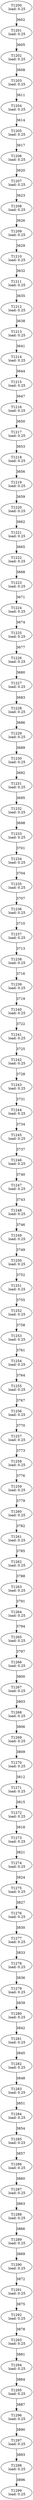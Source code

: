 digraph taskgraph {
	T1200 [label= "T1200\n load: 0.25"];
	T1201 [label= "T1201\n load: 0.25"];
	T1200 -> T1201[label=3602];
	T1202 [label= "T1202\n load: 0.25"];
	T1201 -> T1202[label=3605];
	T1203 [label= "T1203\n load: 0.25"];
	T1202 -> T1203[label=3608];
	T1204 [label= "T1204\n load: 0.25"];
	T1203 -> T1204[label=3611];
	T1205 [label= "T1205\n load: 0.25"];
	T1204 -> T1205[label=3614];
	T1206 [label= "T1206\n load: 0.25"];
	T1205 -> T1206[label=3617];
	T1207 [label= "T1207\n load: 0.25"];
	T1206 -> T1207[label=3620];
	T1208 [label= "T1208\n load: 0.25"];
	T1207 -> T1208[label=3623];
	T1209 [label= "T1209\n load: 0.25"];
	T1208 -> T1209[label=3626];
	T1210 [label= "T1210\n load: 0.25"];
	T1209 -> T1210[label=3629];
	T1211 [label= "T1211\n load: 0.25"];
	T1210 -> T1211[label=3632];
	T1212 [label= "T1212\n load: 0.25"];
	T1211 -> T1212[label=3635];
	T1213 [label= "T1213\n load: 0.25"];
	T1212 -> T1213[label=3638];
	T1214 [label= "T1214\n load: 0.25"];
	T1213 -> T1214[label=3641];
	T1215 [label= "T1215\n load: 0.25"];
	T1214 -> T1215[label=3644];
	T1216 [label= "T1216\n load: 0.25"];
	T1215 -> T1216[label=3647];
	T1217 [label= "T1217\n load: 0.25"];
	T1216 -> T1217[label=3650];
	T1218 [label= "T1218\n load: 0.25"];
	T1217 -> T1218[label=3653];
	T1219 [label= "T1219\n load: 0.25"];
	T1218 -> T1219[label=3656];
	T1220 [label= "T1220\n load: 0.25"];
	T1219 -> T1220[label=3659];
	T1221 [label= "T1221\n load: 0.25"];
	T1220 -> T1221[label=3662];
	T1222 [label= "T1222\n load: 0.25"];
	T1221 -> T1222[label=3665];
	T1223 [label= "T1223\n load: 0.25"];
	T1222 -> T1223[label=3668];
	T1224 [label= "T1224\n load: 0.25"];
	T1223 -> T1224[label=3671];
	T1225 [label= "T1225\n load: 0.25"];
	T1224 -> T1225[label=3674];
	T1226 [label= "T1226\n load: 0.25"];
	T1225 -> T1226[label=3677];
	T1227 [label= "T1227\n load: 0.25"];
	T1226 -> T1227[label=3680];
	T1228 [label= "T1228\n load: 0.25"];
	T1227 -> T1228[label=3683];
	T1229 [label= "T1229\n load: 0.25"];
	T1228 -> T1229[label=3686];
	T1230 [label= "T1230\n load: 0.25"];
	T1229 -> T1230[label=3689];
	T1231 [label= "T1231\n load: 0.25"];
	T1230 -> T1231[label=3692];
	T1232 [label= "T1232\n load: 0.25"];
	T1231 -> T1232[label=3695];
	T1233 [label= "T1233\n load: 0.25"];
	T1232 -> T1233[label=3698];
	T1234 [label= "T1234\n load: 0.25"];
	T1233 -> T1234[label=3701];
	T1235 [label= "T1235\n load: 0.25"];
	T1234 -> T1235[label=3704];
	T1236 [label= "T1236\n load: 0.25"];
	T1235 -> T1236[label=3707];
	T1237 [label= "T1237\n load: 0.25"];
	T1236 -> T1237[label=3710];
	T1238 [label= "T1238\n load: 0.25"];
	T1237 -> T1238[label=3713];
	T1239 [label= "T1239\n load: 0.25"];
	T1238 -> T1239[label=3716];
	T1240 [label= "T1240\n load: 0.25"];
	T1239 -> T1240[label=3719];
	T1241 [label= "T1241\n load: 0.25"];
	T1240 -> T1241[label=3722];
	T1242 [label= "T1242\n load: 0.25"];
	T1241 -> T1242[label=3725];
	T1243 [label= "T1243\n load: 0.25"];
	T1242 -> T1243[label=3728];
	T1244 [label= "T1244\n load: 0.25"];
	T1243 -> T1244[label=3731];
	T1245 [label= "T1245\n load: 0.25"];
	T1244 -> T1245[label=3734];
	T1246 [label= "T1246\n load: 0.25"];
	T1245 -> T1246[label=3737];
	T1247 [label= "T1247\n load: 0.25"];
	T1246 -> T1247[label=3740];
	T1248 [label= "T1248\n load: 0.25"];
	T1247 -> T1248[label=3743];
	T1249 [label= "T1249\n load: 0.25"];
	T1248 -> T1249[label=3746];
	T1250 [label= "T1250\n load: 0.25"];
	T1249 -> T1250[label=3749];
	T1251 [label= "T1251\n load: 0.25"];
	T1250 -> T1251[label=3752];
	T1252 [label= "T1252\n load: 0.25"];
	T1251 -> T1252[label=3755];
	T1253 [label= "T1253\n load: 0.25"];
	T1252 -> T1253[label=3758];
	T1254 [label= "T1254\n load: 0.25"];
	T1253 -> T1254[label=3761];
	T1255 [label= "T1255\n load: 0.25"];
	T1254 -> T1255[label=3764];
	T1256 [label= "T1256\n load: 0.25"];
	T1255 -> T1256[label=3767];
	T1257 [label= "T1257\n load: 0.25"];
	T1256 -> T1257[label=3770];
	T1258 [label= "T1258\n load: 0.25"];
	T1257 -> T1258[label=3773];
	T1259 [label= "T1259\n load: 0.25"];
	T1258 -> T1259[label=3776];
	T1260 [label= "T1260\n load: 0.25"];
	T1259 -> T1260[label=3779];
	T1261 [label= "T1261\n load: 0.25"];
	T1260 -> T1261[label=3782];
	T1262 [label= "T1262\n load: 0.25"];
	T1261 -> T1262[label=3785];
	T1263 [label= "T1263\n load: 0.25"];
	T1262 -> T1263[label=3788];
	T1264 [label= "T1264\n load: 0.25"];
	T1263 -> T1264[label=3791];
	T1265 [label= "T1265\n load: 0.25"];
	T1264 -> T1265[label=3794];
	T1266 [label= "T1266\n load: 0.25"];
	T1265 -> T1266[label=3797];
	T1267 [label= "T1267\n load: 0.25"];
	T1266 -> T1267[label=3800];
	T1268 [label= "T1268\n load: 0.25"];
	T1267 -> T1268[label=3803];
	T1269 [label= "T1269\n load: 0.25"];
	T1268 -> T1269[label=3806];
	T1270 [label= "T1270\n load: 0.25"];
	T1269 -> T1270[label=3809];
	T1271 [label= "T1271\n load: 0.25"];
	T1270 -> T1271[label=3812];
	T1272 [label= "T1272\n load: 0.25"];
	T1271 -> T1272[label=3815];
	T1273 [label= "T1273\n load: 0.25"];
	T1272 -> T1273[label=3818];
	T1274 [label= "T1274\n load: 0.25"];
	T1273 -> T1274[label=3821];
	T1275 [label= "T1275\n load: 0.25"];
	T1274 -> T1275[label=3824];
	T1276 [label= "T1276\n load: 0.25"];
	T1275 -> T1276[label=3827];
	T1277 [label= "T1277\n load: 0.25"];
	T1276 -> T1277[label=3830];
	T1278 [label= "T1278\n load: 0.25"];
	T1277 -> T1278[label=3833];
	T1279 [label= "T1279\n load: 0.25"];
	T1278 -> T1279[label=3836];
	T1280 [label= "T1280\n load: 0.25"];
	T1279 -> T1280[label=3839];
	T1281 [label= "T1281\n load: 0.25"];
	T1280 -> T1281[label=3842];
	T1282 [label= "T1282\n load: 0.25"];
	T1281 -> T1282[label=3845];
	T1283 [label= "T1283\n load: 0.25"];
	T1282 -> T1283[label=3848];
	T1284 [label= "T1284\n load: 0.25"];
	T1283 -> T1284[label=3851];
	T1285 [label= "T1285\n load: 0.25"];
	T1284 -> T1285[label=3854];
	T1286 [label= "T1286\n load: 0.25"];
	T1285 -> T1286[label=3857];
	T1287 [label= "T1287\n load: 0.25"];
	T1286 -> T1287[label=3860];
	T1288 [label= "T1288\n load: 0.25"];
	T1287 -> T1288[label=3863];
	T1289 [label= "T1289\n load: 0.25"];
	T1288 -> T1289[label=3866];
	T1290 [label= "T1290\n load: 0.25"];
	T1289 -> T1290[label=3869];
	T1291 [label= "T1291\n load: 0.25"];
	T1290 -> T1291[label=3872];
	T1292 [label= "T1292\n load: 0.25"];
	T1291 -> T1292[label=3875];
	T1293 [label= "T1293\n load: 0.25"];
	T1292 -> T1293[label=3878];
	T1294 [label= "T1294\n load: 0.25"];
	T1293 -> T1294[label=3881];
	T1295 [label= "T1295\n load: 0.25"];
	T1294 -> T1295[label=3884];
	T1296 [label= "T1296\n load: 0.25"];
	T1295 -> T1296[label=3887];
	T1297 [label= "T1297\n load: 0.25"];
	T1296 -> T1297[label=3890];
	T1298 [label= "T1298\n load: 0.25"];
	T1297 -> T1298[label=3893];
	T1299 [label= "T1299\n load: 0.25"];
	T1298 -> T1299[label=3896];
}